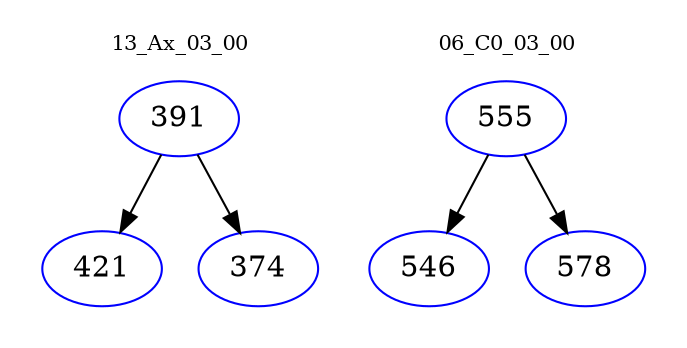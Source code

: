 digraph{
subgraph cluster_0 {
color = white
label = "13_Ax_03_00";
fontsize=10;
T0_391 [label="391", color="blue"]
T0_391 -> T0_421 [color="black"]
T0_421 [label="421", color="blue"]
T0_391 -> T0_374 [color="black"]
T0_374 [label="374", color="blue"]
}
subgraph cluster_1 {
color = white
label = "06_C0_03_00";
fontsize=10;
T1_555 [label="555", color="blue"]
T1_555 -> T1_546 [color="black"]
T1_546 [label="546", color="blue"]
T1_555 -> T1_578 [color="black"]
T1_578 [label="578", color="blue"]
}
}
